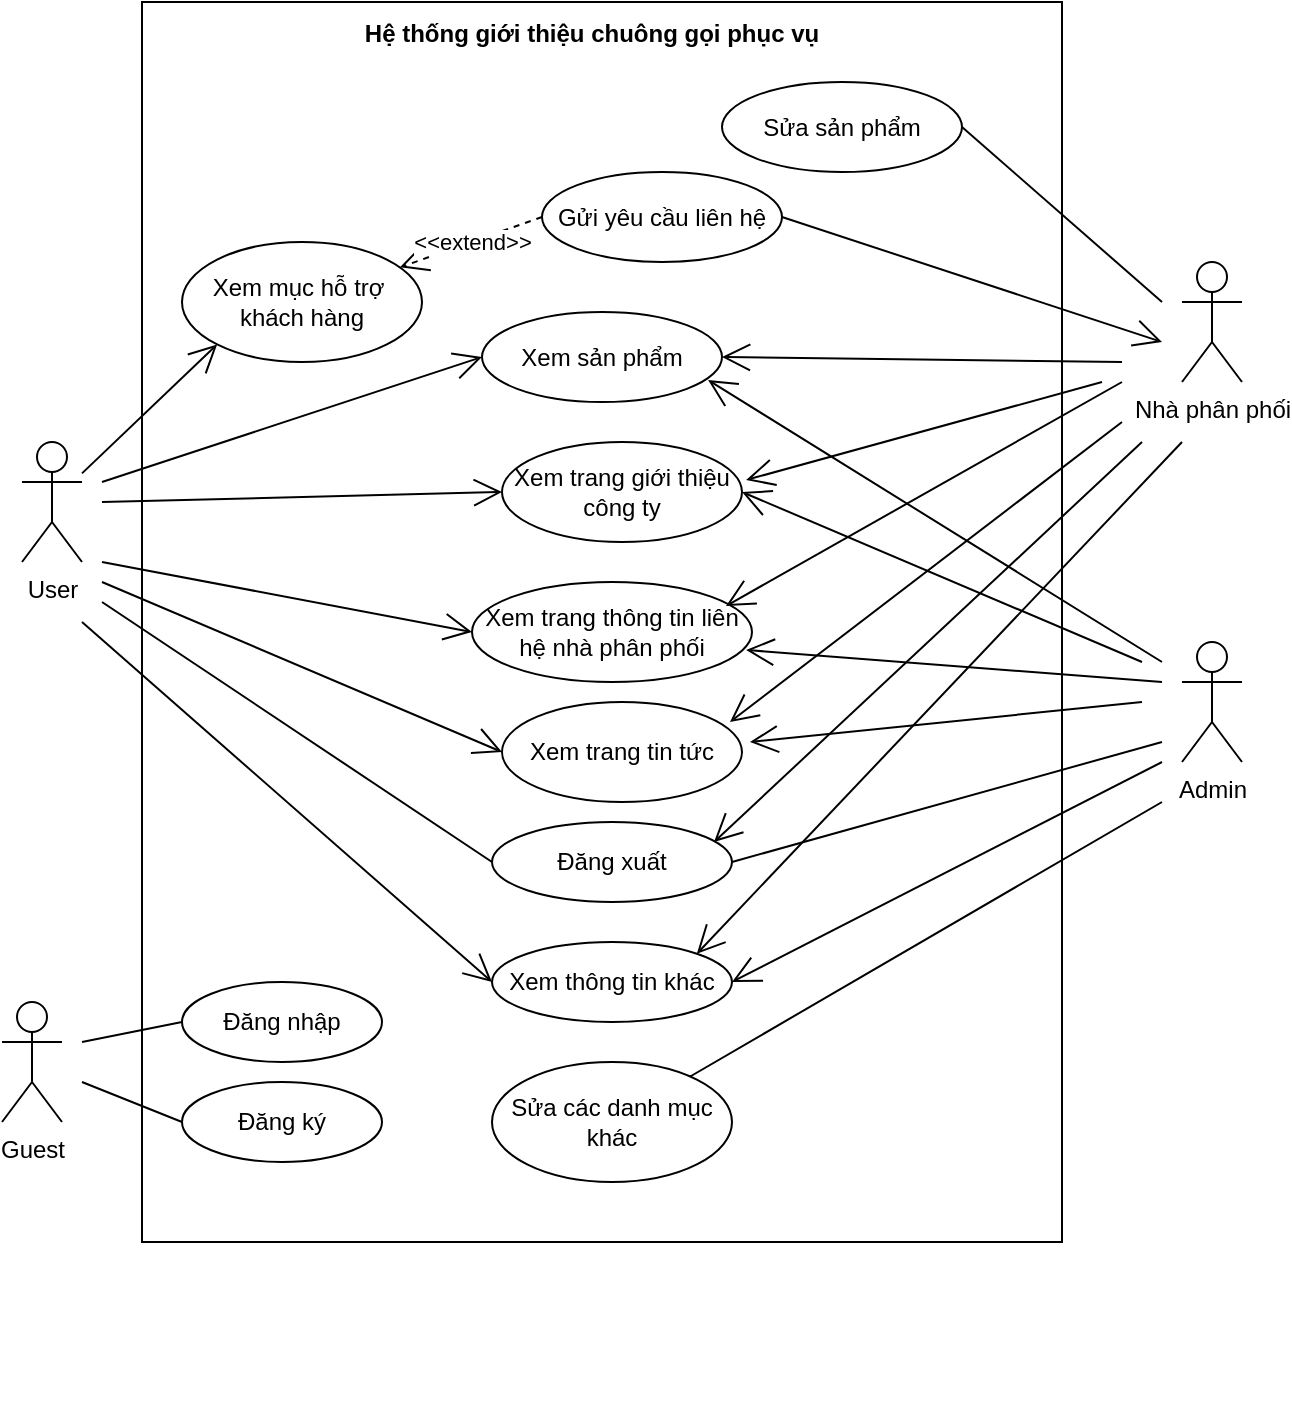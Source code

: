 <mxfile version="13.10.6" type="github">
  <diagram id="YpBFZiYgMTGodC2UV_4v" name="Page-1">
    <mxGraphModel dx="1036" dy="462" grid="1" gridSize="10" guides="1" tooltips="1" connect="1" arrows="1" fold="1" page="1" pageScale="1" pageWidth="850" pageHeight="1100" math="0" shadow="0">
      <root>
        <mxCell id="0" />
        <mxCell id="1" parent="0" />
        <mxCell id="CQf8hNNn3rh-zCFY-_uT-42" value="User&lt;br&gt;" style="shape=umlActor;verticalLabelPosition=bottom;verticalAlign=top;html=1;outlineConnect=0;" parent="1" vertex="1">
          <mxGeometry x="210" y="300" width="30" height="60" as="geometry" />
        </mxCell>
        <mxCell id="CQf8hNNn3rh-zCFY-_uT-43" value="" style="rounded=0;whiteSpace=wrap;html=1;" parent="1" vertex="1">
          <mxGeometry x="270" y="80" width="460" height="620" as="geometry" />
        </mxCell>
        <mxCell id="CQf8hNNn3rh-zCFY-_uT-44" value="Xem trang tin tức" style="ellipse;whiteSpace=wrap;html=1;" parent="1" vertex="1">
          <mxGeometry x="450" y="430" width="120" height="50" as="geometry" />
        </mxCell>
        <mxCell id="CQf8hNNn3rh-zCFY-_uT-45" value="Xem trang thông tin liên hệ nhà phân phối" style="ellipse;whiteSpace=wrap;html=1;" parent="1" vertex="1">
          <mxGeometry x="435" y="370" width="140" height="50" as="geometry" />
        </mxCell>
        <mxCell id="CQf8hNNn3rh-zCFY-_uT-46" value="Gửi yêu cầu liên hệ" style="ellipse;whiteSpace=wrap;html=1;" parent="1" vertex="1">
          <mxGeometry x="470" y="165" width="120" height="45" as="geometry" />
        </mxCell>
        <mxCell id="CQf8hNNn3rh-zCFY-_uT-47" value="Xem mục hỗ trợ&amp;nbsp;&lt;br&gt;khách hàng" style="ellipse;whiteSpace=wrap;html=1;" parent="1" vertex="1">
          <mxGeometry x="290" y="200" width="120" height="60" as="geometry" />
        </mxCell>
        <mxCell id="CQf8hNNn3rh-zCFY-_uT-48" value="Xem thông tin khác" style="ellipse;whiteSpace=wrap;html=1;" parent="1" vertex="1">
          <mxGeometry x="445" y="550" width="120" height="40" as="geometry" />
        </mxCell>
        <mxCell id="CQf8hNNn3rh-zCFY-_uT-49" value="&amp;lt;&amp;lt;extend&amp;gt;&amp;gt;" style="endArrow=open;endSize=12;dashed=1;html=1;exitX=0;exitY=0.5;exitDx=0;exitDy=0;" parent="1" source="CQf8hNNn3rh-zCFY-_uT-46" target="CQf8hNNn3rh-zCFY-_uT-47" edge="1">
          <mxGeometry width="160" relative="1" as="geometry">
            <mxPoint x="410" y="102.5" as="sourcePoint" />
            <mxPoint x="470" y="460" as="targetPoint" />
          </mxGeometry>
        </mxCell>
        <mxCell id="CQf8hNNn3rh-zCFY-_uT-50" style="edgeStyle=orthogonalEdgeStyle;rounded=0;orthogonalLoop=1;jettySize=auto;html=1;exitX=0.5;exitY=1;exitDx=0;exitDy=0;" parent="1" edge="1">
          <mxGeometry relative="1" as="geometry">
            <mxPoint x="340" y="760" as="sourcePoint" />
            <mxPoint x="340" y="760" as="targetPoint" />
          </mxGeometry>
        </mxCell>
        <mxCell id="CQf8hNNn3rh-zCFY-_uT-51" value="Xem trang giới thiệu công ty" style="ellipse;whiteSpace=wrap;html=1;" parent="1" vertex="1">
          <mxGeometry x="450" y="300" width="120" height="50" as="geometry" />
        </mxCell>
        <mxCell id="CQf8hNNn3rh-zCFY-_uT-52" value="" style="endArrow=open;endFill=1;endSize=12;html=1;entryX=0;entryY=0.5;entryDx=0;entryDy=0;" parent="1" target="CQf8hNNn3rh-zCFY-_uT-69" edge="1">
          <mxGeometry width="160" relative="1" as="geometry">
            <mxPoint x="250" y="320" as="sourcePoint" />
            <mxPoint x="240" y="250" as="targetPoint" />
          </mxGeometry>
        </mxCell>
        <mxCell id="CQf8hNNn3rh-zCFY-_uT-53" value="" style="endArrow=open;endFill=1;endSize=12;html=1;entryX=0;entryY=0.5;entryDx=0;entryDy=0;" parent="1" target="CQf8hNNn3rh-zCFY-_uT-51" edge="1">
          <mxGeometry width="160" relative="1" as="geometry">
            <mxPoint x="250" y="330" as="sourcePoint" />
            <mxPoint x="230" y="180" as="targetPoint" />
          </mxGeometry>
        </mxCell>
        <mxCell id="CQf8hNNn3rh-zCFY-_uT-54" value="" style="endArrow=open;endFill=1;endSize=12;html=1;entryX=0;entryY=1;entryDx=0;entryDy=0;" parent="1" source="CQf8hNNn3rh-zCFY-_uT-42" target="CQf8hNNn3rh-zCFY-_uT-47" edge="1">
          <mxGeometry width="160" relative="1" as="geometry">
            <mxPoint x="110" y="300" as="sourcePoint" />
            <mxPoint x="230" y="235" as="targetPoint" />
          </mxGeometry>
        </mxCell>
        <mxCell id="CQf8hNNn3rh-zCFY-_uT-55" value="" style="endArrow=open;endFill=1;endSize=12;html=1;entryX=0;entryY=0.5;entryDx=0;entryDy=0;" parent="1" target="CQf8hNNn3rh-zCFY-_uT-45" edge="1">
          <mxGeometry width="160" relative="1" as="geometry">
            <mxPoint x="250" y="360" as="sourcePoint" />
            <mxPoint x="200" y="305" as="targetPoint" />
          </mxGeometry>
        </mxCell>
        <mxCell id="CQf8hNNn3rh-zCFY-_uT-56" value="" style="endArrow=open;endFill=1;endSize=12;html=1;entryX=0;entryY=0.5;entryDx=0;entryDy=0;" parent="1" target="CQf8hNNn3rh-zCFY-_uT-44" edge="1">
          <mxGeometry width="160" relative="1" as="geometry">
            <mxPoint x="250" y="370" as="sourcePoint" />
            <mxPoint x="205" y="385" as="targetPoint" />
          </mxGeometry>
        </mxCell>
        <mxCell id="CQf8hNNn3rh-zCFY-_uT-57" value="" style="endArrow=open;endFill=1;endSize=12;html=1;entryX=0;entryY=0.5;entryDx=0;entryDy=0;" parent="1" target="CQf8hNNn3rh-zCFY-_uT-48" edge="1">
          <mxGeometry width="160" relative="1" as="geometry">
            <mxPoint x="240" y="390" as="sourcePoint" />
            <mxPoint x="210" y="465" as="targetPoint" />
          </mxGeometry>
        </mxCell>
        <mxCell id="CQf8hNNn3rh-zCFY-_uT-58" value="Nhà phân phối&lt;br&gt;" style="shape=umlActor;verticalLabelPosition=bottom;verticalAlign=top;html=1;outlineConnect=0;" parent="1" vertex="1">
          <mxGeometry x="790" y="210" width="30" height="60" as="geometry" />
        </mxCell>
        <mxCell id="CQf8hNNn3rh-zCFY-_uT-59" value="Đăng xuất" style="ellipse;whiteSpace=wrap;html=1;" parent="1" vertex="1">
          <mxGeometry x="445" y="490" width="120" height="40" as="geometry" />
        </mxCell>
        <mxCell id="CQf8hNNn3rh-zCFY-_uT-60" value="Admin" style="shape=umlActor;verticalLabelPosition=bottom;verticalAlign=top;html=1;outlineConnect=0;" parent="1" vertex="1">
          <mxGeometry x="790" y="400" width="30" height="60" as="geometry" />
        </mxCell>
        <mxCell id="CQf8hNNn3rh-zCFY-_uT-61" style="edgeStyle=orthogonalEdgeStyle;rounded=0;orthogonalLoop=1;jettySize=auto;html=1;exitX=0.5;exitY=1;exitDx=0;exitDy=0;" parent="1" edge="1">
          <mxGeometry relative="1" as="geometry">
            <mxPoint x="340" y="760" as="sourcePoint" />
            <mxPoint x="340" y="760" as="targetPoint" />
          </mxGeometry>
        </mxCell>
        <mxCell id="CQf8hNNn3rh-zCFY-_uT-62" value="" style="endArrow=open;endFill=1;endSize=12;html=1;entryX=1;entryY=0;entryDx=0;entryDy=0;" parent="1" target="CQf8hNNn3rh-zCFY-_uT-48" edge="1">
          <mxGeometry width="160" relative="1" as="geometry">
            <mxPoint x="790.0" y="300" as="sourcePoint" />
            <mxPoint x="730" y="360" as="targetPoint" />
          </mxGeometry>
        </mxCell>
        <mxCell id="CQf8hNNn3rh-zCFY-_uT-63" value="" style="endArrow=open;endFill=1;endSize=12;html=1;entryX=1;entryY=0.5;entryDx=0;entryDy=0;" parent="1" target="CQf8hNNn3rh-zCFY-_uT-48" edge="1">
          <mxGeometry width="160" relative="1" as="geometry">
            <mxPoint x="780.0" y="460" as="sourcePoint" />
            <mxPoint x="730" y="540" as="targetPoint" />
          </mxGeometry>
        </mxCell>
        <mxCell id="CQf8hNNn3rh-zCFY-_uT-64" value="" style="endArrow=open;endFill=1;endSize=12;html=1;entryX=1;entryY=0.5;entryDx=0;entryDy=0;" parent="1" target="CQf8hNNn3rh-zCFY-_uT-69" edge="1">
          <mxGeometry width="160" relative="1" as="geometry">
            <mxPoint x="760.0" y="260" as="sourcePoint" />
            <mxPoint x="680" y="215" as="targetPoint" />
          </mxGeometry>
        </mxCell>
        <mxCell id="CQf8hNNn3rh-zCFY-_uT-65" style="edgeStyle=orthogonalEdgeStyle;rounded=0;orthogonalLoop=1;jettySize=auto;html=1;exitX=0.5;exitY=1;exitDx=0;exitDy=0;" parent="1" edge="1">
          <mxGeometry relative="1" as="geometry">
            <mxPoint x="565" y="770" as="sourcePoint" />
            <mxPoint x="565" y="770" as="targetPoint" />
          </mxGeometry>
        </mxCell>
        <mxCell id="CQf8hNNn3rh-zCFY-_uT-67" value="Hệ thống giới thiệu chuông gọi phục vụ" style="text;align=center;fontStyle=1;verticalAlign=middle;spacingLeft=3;spacingRight=3;strokeColor=none;rotatable=0;points=[[0,0.5],[1,0.5]];portConstraint=eastwest;" parent="1" vertex="1">
          <mxGeometry x="435" y="90" width="120" height="10" as="geometry" />
        </mxCell>
        <mxCell id="CQf8hNNn3rh-zCFY-_uT-69" value="Xem sản phẩm" style="ellipse;whiteSpace=wrap;html=1;" parent="1" vertex="1">
          <mxGeometry x="440" y="235" width="120" height="45" as="geometry" />
        </mxCell>
        <mxCell id="CQf8hNNn3rh-zCFY-_uT-70" value="Sửa sản phẩm" style="ellipse;whiteSpace=wrap;html=1;" parent="1" vertex="1">
          <mxGeometry x="560" y="120" width="120" height="45" as="geometry" />
        </mxCell>
        <mxCell id="CQf8hNNn3rh-zCFY-_uT-72" value="" style="endArrow=open;endFill=1;endSize=12;html=1;entryX=0.925;entryY=0.25;entryDx=0;entryDy=0;entryPerimeter=0;" parent="1" target="CQf8hNNn3rh-zCFY-_uT-59" edge="1">
          <mxGeometry width="160" relative="1" as="geometry">
            <mxPoint x="770.0" y="300" as="sourcePoint" />
            <mxPoint x="585" y="530" as="targetPoint" />
          </mxGeometry>
        </mxCell>
        <mxCell id="CQf8hNNn3rh-zCFY-_uT-73" value="" style="endArrow=open;endFill=1;endSize=12;html=1;entryX=0.979;entryY=0.68;entryDx=0;entryDy=0;entryPerimeter=0;" parent="1" target="CQf8hNNn3rh-zCFY-_uT-45" edge="1">
          <mxGeometry width="160" relative="1" as="geometry">
            <mxPoint x="780.0" y="420" as="sourcePoint" />
            <mxPoint x="585" y="530" as="targetPoint" />
          </mxGeometry>
        </mxCell>
        <mxCell id="CQf8hNNn3rh-zCFY-_uT-74" value="" style="endArrow=open;endFill=1;endSize=12;html=1;entryX=0.907;entryY=0.24;entryDx=0;entryDy=0;entryPerimeter=0;" parent="1" target="CQf8hNNn3rh-zCFY-_uT-45" edge="1">
          <mxGeometry width="160" relative="1" as="geometry">
            <mxPoint x="760.0" y="270" as="sourcePoint" />
            <mxPoint x="585" y="538" as="targetPoint" />
          </mxGeometry>
        </mxCell>
        <mxCell id="CQf8hNNn3rh-zCFY-_uT-75" value="" style="endArrow=open;endFill=1;endSize=12;html=1;entryX=0.95;entryY=0.2;entryDx=0;entryDy=0;entryPerimeter=0;" parent="1" target="CQf8hNNn3rh-zCFY-_uT-44" edge="1">
          <mxGeometry width="160" relative="1" as="geometry">
            <mxPoint x="760.0" y="290" as="sourcePoint" />
            <mxPoint x="571.98" y="392" as="targetPoint" />
          </mxGeometry>
        </mxCell>
        <mxCell id="CQf8hNNn3rh-zCFY-_uT-76" value="" style="endArrow=open;endFill=1;endSize=12;html=1;entryX=0.95;entryY=0.2;entryDx=0;entryDy=0;entryPerimeter=0;" parent="1" edge="1">
          <mxGeometry width="160" relative="1" as="geometry">
            <mxPoint x="770.0" y="430" as="sourcePoint" />
            <mxPoint x="574" y="450" as="targetPoint" />
          </mxGeometry>
        </mxCell>
        <mxCell id="CQf8hNNn3rh-zCFY-_uT-77" value="" style="endArrow=open;endFill=1;endSize=12;html=1;entryX=1;entryY=0.5;entryDx=0;entryDy=0;" parent="1" target="CQf8hNNn3rh-zCFY-_uT-51" edge="1">
          <mxGeometry width="160" relative="1" as="geometry">
            <mxPoint x="770.0" y="410" as="sourcePoint" />
            <mxPoint x="570" y="267.5" as="targetPoint" />
          </mxGeometry>
        </mxCell>
        <mxCell id="CQf8hNNn3rh-zCFY-_uT-78" value="" style="endArrow=open;endFill=1;endSize=12;html=1;entryX=1.017;entryY=0.38;entryDx=0;entryDy=0;entryPerimeter=0;" parent="1" target="CQf8hNNn3rh-zCFY-_uT-51" edge="1">
          <mxGeometry width="160" relative="1" as="geometry">
            <mxPoint x="750.0" y="270" as="sourcePoint" />
            <mxPoint x="580" y="335" as="targetPoint" />
          </mxGeometry>
        </mxCell>
        <mxCell id="CQf8hNNn3rh-zCFY-_uT-79" value="" style="endArrow=open;endFill=1;endSize=12;html=1;entryX=0.942;entryY=0.756;entryDx=0;entryDy=0;entryPerimeter=0;" parent="1" target="CQf8hNNn3rh-zCFY-_uT-69" edge="1">
          <mxGeometry width="160" relative="1" as="geometry">
            <mxPoint x="780.0" y="410" as="sourcePoint" />
            <mxPoint x="580" y="335" as="targetPoint" />
          </mxGeometry>
        </mxCell>
        <mxCell id="CQf8hNNn3rh-zCFY-_uT-81" value="" style="endArrow=open;endFill=1;endSize=12;html=1;exitX=1;exitY=0.5;exitDx=0;exitDy=0;" parent="1" source="CQf8hNNn3rh-zCFY-_uT-46" edge="1">
          <mxGeometry width="160" relative="1" as="geometry">
            <mxPoint x="790" y="250" as="sourcePoint" />
            <mxPoint x="780.0" y="250" as="targetPoint" />
          </mxGeometry>
        </mxCell>
        <mxCell id="CQf8hNNn3rh-zCFY-_uT-82" value="Sửa các danh mục khác" style="ellipse;whiteSpace=wrap;html=1;" parent="1" vertex="1">
          <mxGeometry x="445" y="610" width="120" height="60" as="geometry" />
        </mxCell>
        <mxCell id="UKsWi92nixzL7oOzPsWD-1" value="Guest" style="shape=umlActor;verticalLabelPosition=bottom;verticalAlign=top;html=1;outlineConnect=0;" parent="1" vertex="1">
          <mxGeometry x="200" y="580" width="30" height="60" as="geometry" />
        </mxCell>
        <mxCell id="UKsWi92nixzL7oOzPsWD-2" value="Đăng nhập" style="ellipse;whiteSpace=wrap;html=1;" parent="1" vertex="1">
          <mxGeometry x="290" y="570" width="100" height="40" as="geometry" />
        </mxCell>
        <mxCell id="UKsWi92nixzL7oOzPsWD-3" value="Đăng ký" style="ellipse;whiteSpace=wrap;html=1;" parent="1" vertex="1">
          <mxGeometry x="290" y="620" width="100" height="40" as="geometry" />
        </mxCell>
        <mxCell id="HV7P-L8fiALQuDWHSTDo-1" value="" style="endArrow=none;html=1;entryX=0;entryY=0.5;entryDx=0;entryDy=0;" edge="1" parent="1" target="CQf8hNNn3rh-zCFY-_uT-59">
          <mxGeometry width="50" height="50" relative="1" as="geometry">
            <mxPoint x="250" y="380" as="sourcePoint" />
            <mxPoint x="400" y="440" as="targetPoint" />
          </mxGeometry>
        </mxCell>
        <mxCell id="HV7P-L8fiALQuDWHSTDo-2" value="" style="endArrow=none;html=1;entryX=0;entryY=0.5;entryDx=0;entryDy=0;" edge="1" parent="1" target="UKsWi92nixzL7oOzPsWD-2">
          <mxGeometry width="50" height="50" relative="1" as="geometry">
            <mxPoint x="240" y="600" as="sourcePoint" />
            <mxPoint x="290" y="580" as="targetPoint" />
          </mxGeometry>
        </mxCell>
        <mxCell id="HV7P-L8fiALQuDWHSTDo-3" value="" style="endArrow=none;html=1;entryX=0;entryY=0.5;entryDx=0;entryDy=0;" edge="1" parent="1" target="UKsWi92nixzL7oOzPsWD-3">
          <mxGeometry width="50" height="50" relative="1" as="geometry">
            <mxPoint x="240" y="620" as="sourcePoint" />
            <mxPoint x="300" y="600" as="targetPoint" />
          </mxGeometry>
        </mxCell>
        <mxCell id="HV7P-L8fiALQuDWHSTDo-4" value="" style="endArrow=none;html=1;exitX=1;exitY=0.5;exitDx=0;exitDy=0;" edge="1" parent="1" source="CQf8hNNn3rh-zCFY-_uT-70">
          <mxGeometry width="50" height="50" relative="1" as="geometry">
            <mxPoint x="710" y="210" as="sourcePoint" />
            <mxPoint x="780" y="230" as="targetPoint" />
          </mxGeometry>
        </mxCell>
        <mxCell id="HV7P-L8fiALQuDWHSTDo-5" value="" style="endArrow=none;html=1;" edge="1" parent="1" source="CQf8hNNn3rh-zCFY-_uT-82">
          <mxGeometry width="50" height="50" relative="1" as="geometry">
            <mxPoint x="700" y="610" as="sourcePoint" />
            <mxPoint x="780" y="480" as="targetPoint" />
          </mxGeometry>
        </mxCell>
        <mxCell id="HV7P-L8fiALQuDWHSTDo-7" value="" style="endArrow=none;html=1;entryX=1;entryY=0.5;entryDx=0;entryDy=0;" edge="1" parent="1" target="CQf8hNNn3rh-zCFY-_uT-59">
          <mxGeometry width="50" height="50" relative="1" as="geometry">
            <mxPoint x="780" y="450" as="sourcePoint" />
            <mxPoint x="455" y="520" as="targetPoint" />
          </mxGeometry>
        </mxCell>
      </root>
    </mxGraphModel>
  </diagram>
</mxfile>
